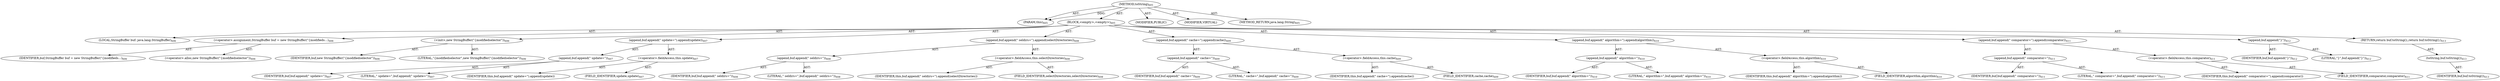 digraph "toString" {  
"111669149707" [label = <(METHOD,toString)<SUB>605</SUB>> ]
"115964117016" [label = <(PARAM,this)<SUB>605</SUB>> ]
"25769803843" [label = <(BLOCK,&lt;empty&gt;,&lt;empty&gt;)<SUB>605</SUB>> ]
"94489280540" [label = <(LOCAL,StringBuffer buf: java.lang.StringBuffer)<SUB>606</SUB>> ]
"30064771343" [label = <(&lt;operator&gt;.assignment,StringBuffer buf = new StringBuffer(&quot;{modifieds...)<SUB>606</SUB>> ]
"68719476958" [label = <(IDENTIFIER,buf,StringBuffer buf = new StringBuffer(&quot;{modifieds...)<SUB>606</SUB>> ]
"30064771344" [label = <(&lt;operator&gt;.alloc,new StringBuffer(&quot;{modifiedselector&quot;))<SUB>606</SUB>> ]
"30064771345" [label = <(&lt;init&gt;,new StringBuffer(&quot;{modifiedselector&quot;))<SUB>606</SUB>> ]
"68719476959" [label = <(IDENTIFIER,buf,new StringBuffer(&quot;{modifiedselector&quot;))<SUB>606</SUB>> ]
"90194313279" [label = <(LITERAL,&quot;{modifiedselector&quot;,new StringBuffer(&quot;{modifiedselector&quot;))<SUB>606</SUB>> ]
"30064771346" [label = <(append,buf.append(&quot; update=&quot;).append(update))<SUB>607</SUB>> ]
"30064771347" [label = <(append,buf.append(&quot; update=&quot;))<SUB>607</SUB>> ]
"68719476960" [label = <(IDENTIFIER,buf,buf.append(&quot; update=&quot;))<SUB>607</SUB>> ]
"90194313280" [label = <(LITERAL,&quot; update=&quot;,buf.append(&quot; update=&quot;))<SUB>607</SUB>> ]
"30064771348" [label = <(&lt;operator&gt;.fieldAccess,this.update)<SUB>607</SUB>> ]
"68719476961" [label = <(IDENTIFIER,this,buf.append(&quot; update=&quot;).append(update))> ]
"55834574909" [label = <(FIELD_IDENTIFIER,update,update)<SUB>607</SUB>> ]
"30064771349" [label = <(append,buf.append(&quot; seldirs=&quot;).append(selectDirectories))<SUB>608</SUB>> ]
"30064771350" [label = <(append,buf.append(&quot; seldirs=&quot;))<SUB>608</SUB>> ]
"68719476962" [label = <(IDENTIFIER,buf,buf.append(&quot; seldirs=&quot;))<SUB>608</SUB>> ]
"90194313281" [label = <(LITERAL,&quot; seldirs=&quot;,buf.append(&quot; seldirs=&quot;))<SUB>608</SUB>> ]
"30064771351" [label = <(&lt;operator&gt;.fieldAccess,this.selectDirectories)<SUB>608</SUB>> ]
"68719476963" [label = <(IDENTIFIER,this,buf.append(&quot; seldirs=&quot;).append(selectDirectories))> ]
"55834574910" [label = <(FIELD_IDENTIFIER,selectDirectories,selectDirectories)<SUB>608</SUB>> ]
"30064771352" [label = <(append,buf.append(&quot; cache=&quot;).append(cache))<SUB>609</SUB>> ]
"30064771353" [label = <(append,buf.append(&quot; cache=&quot;))<SUB>609</SUB>> ]
"68719476964" [label = <(IDENTIFIER,buf,buf.append(&quot; cache=&quot;))<SUB>609</SUB>> ]
"90194313282" [label = <(LITERAL,&quot; cache=&quot;,buf.append(&quot; cache=&quot;))<SUB>609</SUB>> ]
"30064771354" [label = <(&lt;operator&gt;.fieldAccess,this.cache)<SUB>609</SUB>> ]
"68719476965" [label = <(IDENTIFIER,this,buf.append(&quot; cache=&quot;).append(cache))> ]
"55834574911" [label = <(FIELD_IDENTIFIER,cache,cache)<SUB>609</SUB>> ]
"30064771355" [label = <(append,buf.append(&quot; algorithm=&quot;).append(algorithm))<SUB>610</SUB>> ]
"30064771356" [label = <(append,buf.append(&quot; algorithm=&quot;))<SUB>610</SUB>> ]
"68719476966" [label = <(IDENTIFIER,buf,buf.append(&quot; algorithm=&quot;))<SUB>610</SUB>> ]
"90194313283" [label = <(LITERAL,&quot; algorithm=&quot;,buf.append(&quot; algorithm=&quot;))<SUB>610</SUB>> ]
"30064771357" [label = <(&lt;operator&gt;.fieldAccess,this.algorithm)<SUB>610</SUB>> ]
"68719476967" [label = <(IDENTIFIER,this,buf.append(&quot; algorithm=&quot;).append(algorithm))> ]
"55834574912" [label = <(FIELD_IDENTIFIER,algorithm,algorithm)<SUB>610</SUB>> ]
"30064771358" [label = <(append,buf.append(&quot; comparator=&quot;).append(comparator))<SUB>611</SUB>> ]
"30064771359" [label = <(append,buf.append(&quot; comparator=&quot;))<SUB>611</SUB>> ]
"68719476968" [label = <(IDENTIFIER,buf,buf.append(&quot; comparator=&quot;))<SUB>611</SUB>> ]
"90194313284" [label = <(LITERAL,&quot; comparator=&quot;,buf.append(&quot; comparator=&quot;))<SUB>611</SUB>> ]
"30064771360" [label = <(&lt;operator&gt;.fieldAccess,this.comparator)<SUB>611</SUB>> ]
"68719476969" [label = <(IDENTIFIER,this,buf.append(&quot; comparator=&quot;).append(comparator))> ]
"55834574913" [label = <(FIELD_IDENTIFIER,comparator,comparator)<SUB>611</SUB>> ]
"30064771361" [label = <(append,buf.append(&quot;}&quot;))<SUB>612</SUB>> ]
"68719476970" [label = <(IDENTIFIER,buf,buf.append(&quot;}&quot;))<SUB>612</SUB>> ]
"90194313285" [label = <(LITERAL,&quot;}&quot;,buf.append(&quot;}&quot;))<SUB>612</SUB>> ]
"146028888067" [label = <(RETURN,return buf.toString();,return buf.toString();)<SUB>613</SUB>> ]
"30064771362" [label = <(toString,buf.toString())<SUB>613</SUB>> ]
"68719476971" [label = <(IDENTIFIER,buf,buf.toString())<SUB>613</SUB>> ]
"133143986209" [label = <(MODIFIER,PUBLIC)> ]
"133143986210" [label = <(MODIFIER,VIRTUAL)> ]
"128849018891" [label = <(METHOD_RETURN,java.lang.String)<SUB>605</SUB>> ]
  "111669149707" -> "115964117016"  [ label = "AST: "] 
  "111669149707" -> "25769803843"  [ label = "AST: "] 
  "111669149707" -> "133143986209"  [ label = "AST: "] 
  "111669149707" -> "133143986210"  [ label = "AST: "] 
  "111669149707" -> "128849018891"  [ label = "AST: "] 
  "25769803843" -> "94489280540"  [ label = "AST: "] 
  "25769803843" -> "30064771343"  [ label = "AST: "] 
  "25769803843" -> "30064771345"  [ label = "AST: "] 
  "25769803843" -> "30064771346"  [ label = "AST: "] 
  "25769803843" -> "30064771349"  [ label = "AST: "] 
  "25769803843" -> "30064771352"  [ label = "AST: "] 
  "25769803843" -> "30064771355"  [ label = "AST: "] 
  "25769803843" -> "30064771358"  [ label = "AST: "] 
  "25769803843" -> "30064771361"  [ label = "AST: "] 
  "25769803843" -> "146028888067"  [ label = "AST: "] 
  "30064771343" -> "68719476958"  [ label = "AST: "] 
  "30064771343" -> "30064771344"  [ label = "AST: "] 
  "30064771345" -> "68719476959"  [ label = "AST: "] 
  "30064771345" -> "90194313279"  [ label = "AST: "] 
  "30064771346" -> "30064771347"  [ label = "AST: "] 
  "30064771346" -> "30064771348"  [ label = "AST: "] 
  "30064771347" -> "68719476960"  [ label = "AST: "] 
  "30064771347" -> "90194313280"  [ label = "AST: "] 
  "30064771348" -> "68719476961"  [ label = "AST: "] 
  "30064771348" -> "55834574909"  [ label = "AST: "] 
  "30064771349" -> "30064771350"  [ label = "AST: "] 
  "30064771349" -> "30064771351"  [ label = "AST: "] 
  "30064771350" -> "68719476962"  [ label = "AST: "] 
  "30064771350" -> "90194313281"  [ label = "AST: "] 
  "30064771351" -> "68719476963"  [ label = "AST: "] 
  "30064771351" -> "55834574910"  [ label = "AST: "] 
  "30064771352" -> "30064771353"  [ label = "AST: "] 
  "30064771352" -> "30064771354"  [ label = "AST: "] 
  "30064771353" -> "68719476964"  [ label = "AST: "] 
  "30064771353" -> "90194313282"  [ label = "AST: "] 
  "30064771354" -> "68719476965"  [ label = "AST: "] 
  "30064771354" -> "55834574911"  [ label = "AST: "] 
  "30064771355" -> "30064771356"  [ label = "AST: "] 
  "30064771355" -> "30064771357"  [ label = "AST: "] 
  "30064771356" -> "68719476966"  [ label = "AST: "] 
  "30064771356" -> "90194313283"  [ label = "AST: "] 
  "30064771357" -> "68719476967"  [ label = "AST: "] 
  "30064771357" -> "55834574912"  [ label = "AST: "] 
  "30064771358" -> "30064771359"  [ label = "AST: "] 
  "30064771358" -> "30064771360"  [ label = "AST: "] 
  "30064771359" -> "68719476968"  [ label = "AST: "] 
  "30064771359" -> "90194313284"  [ label = "AST: "] 
  "30064771360" -> "68719476969"  [ label = "AST: "] 
  "30064771360" -> "55834574913"  [ label = "AST: "] 
  "30064771361" -> "68719476970"  [ label = "AST: "] 
  "30064771361" -> "90194313285"  [ label = "AST: "] 
  "146028888067" -> "30064771362"  [ label = "AST: "] 
  "30064771362" -> "68719476971"  [ label = "AST: "] 
  "111669149707" -> "115964117016"  [ label = "DDG: "] 
}

